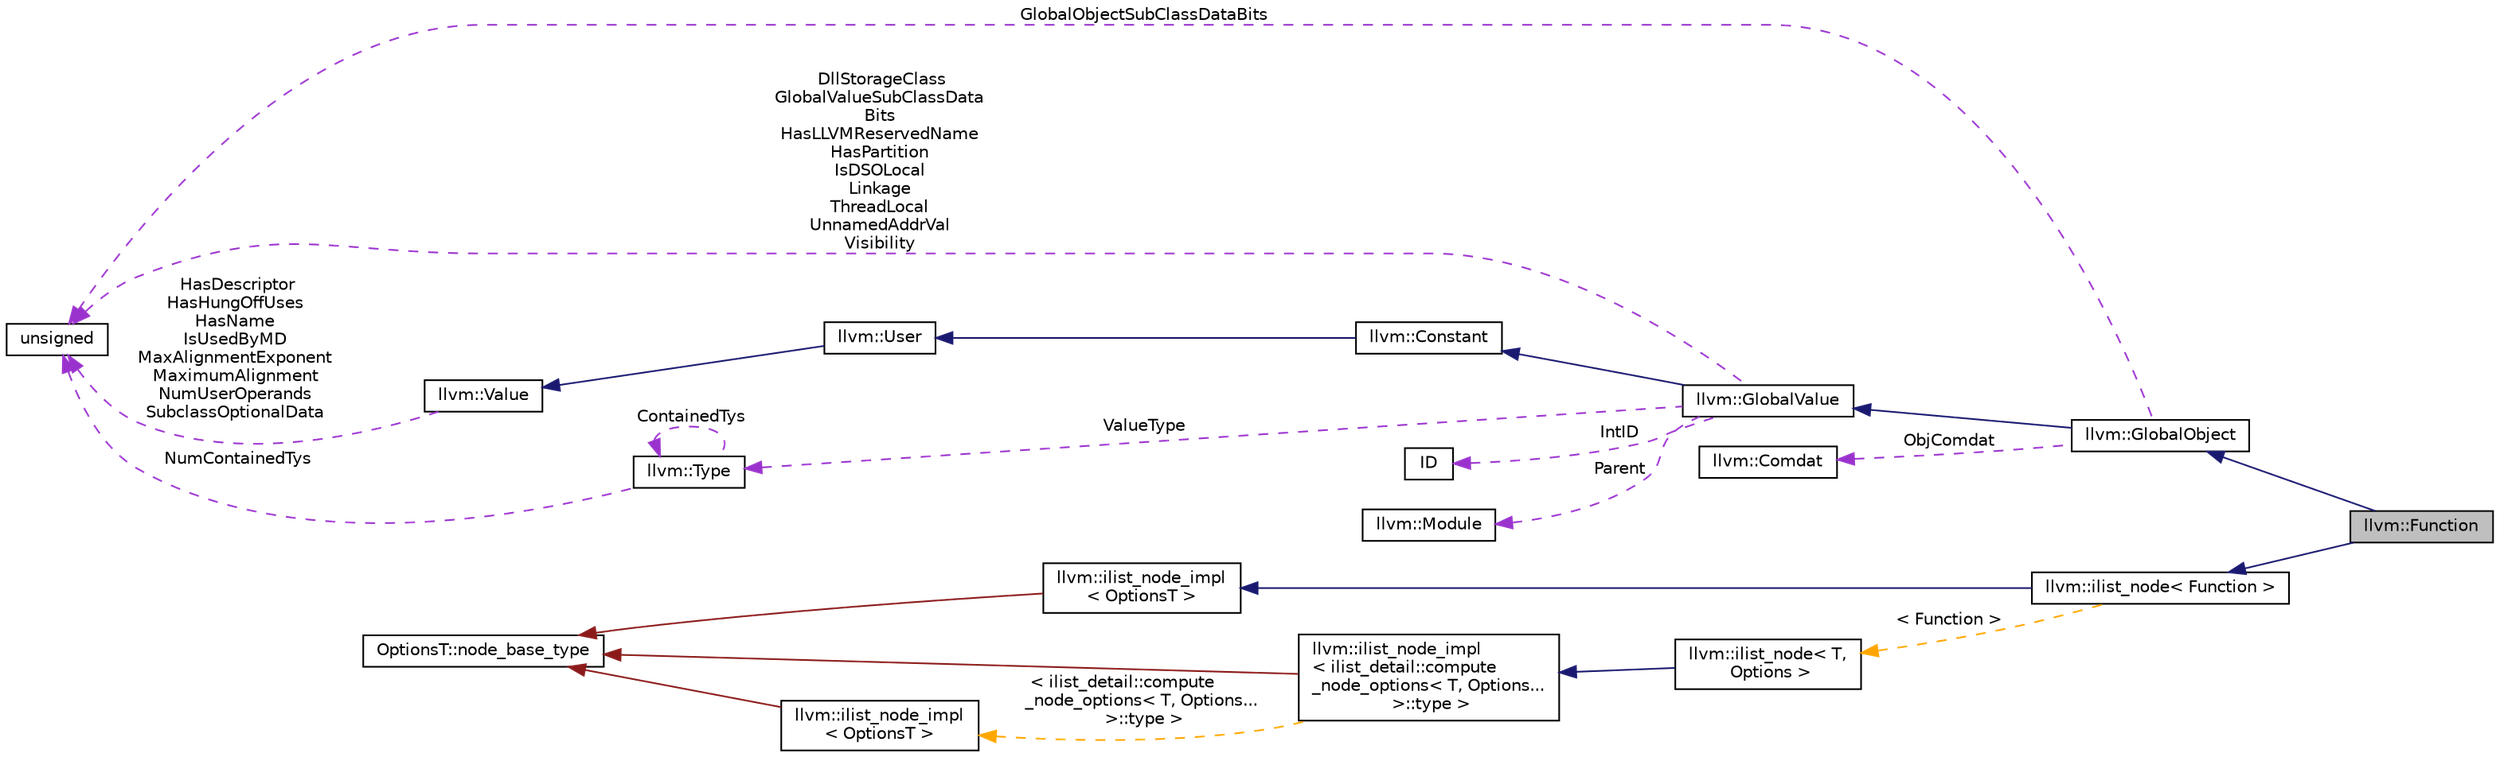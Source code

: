 digraph "llvm::Function"
{
 // LATEX_PDF_SIZE
  bgcolor="transparent";
  edge [fontname="Helvetica",fontsize="10",labelfontname="Helvetica",labelfontsize="10"];
  node [fontname="Helvetica",fontsize="10",shape="box"];
  rankdir="LR";
  Node1 [label="llvm::Function",height=0.2,width=0.4,color="black", fillcolor="grey75", style="filled", fontcolor="black",tooltip=" "];
  Node2 -> Node1 [dir="back",color="midnightblue",fontsize="10",style="solid",fontname="Helvetica"];
  Node2 [label="llvm::GlobalObject",height=0.2,width=0.4,color="black",URL="$classllvm_1_1GlobalObject.html",tooltip=" "];
  Node3 -> Node2 [dir="back",color="midnightblue",fontsize="10",style="solid",fontname="Helvetica"];
  Node3 [label="llvm::GlobalValue",height=0.2,width=0.4,color="black",URL="$classllvm_1_1GlobalValue.html",tooltip=" "];
  Node4 -> Node3 [dir="back",color="midnightblue",fontsize="10",style="solid",fontname="Helvetica"];
  Node4 [label="llvm::Constant",height=0.2,width=0.4,color="black",URL="$classllvm_1_1Constant.html",tooltip="This is an important base class in LLVM."];
  Node5 -> Node4 [dir="back",color="midnightblue",fontsize="10",style="solid",fontname="Helvetica"];
  Node5 [label="llvm::User",height=0.2,width=0.4,color="black",URL="$classllvm_1_1User.html",tooltip=" "];
  Node6 -> Node5 [dir="back",color="midnightblue",fontsize="10",style="solid",fontname="Helvetica"];
  Node6 [label="llvm::Value",height=0.2,width=0.4,color="black",URL="$classllvm_1_1Value.html",tooltip="LLVM Value Representation."];
  Node7 -> Node6 [dir="back",color="darkorchid3",fontsize="10",style="dashed",label=" HasDescriptor\nHasHungOffUses\nHasName\nIsUsedByMD\nMaxAlignmentExponent\nMaximumAlignment\nNumUserOperands\nSubclassOptionalData" ,fontname="Helvetica"];
  Node7 [label="unsigned",height=0.2,width=0.4,color="black",URL="$classunsigned.html",tooltip=" "];
  Node8 -> Node3 [dir="back",color="darkorchid3",fontsize="10",style="dashed",label=" ValueType" ,fontname="Helvetica"];
  Node8 [label="llvm::Type",height=0.2,width=0.4,color="black",URL="$classllvm_1_1Type.html",tooltip="The instances of the Type class are immutable: once they are created, they are never changed."];
  Node7 -> Node8 [dir="back",color="darkorchid3",fontsize="10",style="dashed",label=" NumContainedTys" ,fontname="Helvetica"];
  Node8 -> Node8 [dir="back",color="darkorchid3",fontsize="10",style="dashed",label=" ContainedTys" ,fontname="Helvetica"];
  Node7 -> Node3 [dir="back",color="darkorchid3",fontsize="10",style="dashed",label=" DllStorageClass\nGlobalValueSubClassData\lBits\nHasLLVMReservedName\nHasPartition\nIsDSOLocal\nLinkage\nThreadLocal\nUnnamedAddrVal\nVisibility" ,fontname="Helvetica"];
  Node9 -> Node3 [dir="back",color="darkorchid3",fontsize="10",style="dashed",label=" IntID" ,fontname="Helvetica"];
  Node9 [label="ID",height=0.2,width=0.4,color="black",tooltip=" "];
  Node10 -> Node3 [dir="back",color="darkorchid3",fontsize="10",style="dashed",label=" Parent" ,fontname="Helvetica"];
  Node10 [label="llvm::Module",height=0.2,width=0.4,color="black",URL="$classllvm_1_1Module.html",tooltip="A Module instance is used to store all the information related to an LLVM module."];
  Node11 -> Node2 [dir="back",color="darkorchid3",fontsize="10",style="dashed",label=" ObjComdat" ,fontname="Helvetica"];
  Node11 [label="llvm::Comdat",height=0.2,width=0.4,color="black",URL="$classllvm_1_1Comdat.html",tooltip=" "];
  Node7 -> Node2 [dir="back",color="darkorchid3",fontsize="10",style="dashed",label=" GlobalObjectSubClassDataBits" ,fontname="Helvetica"];
  Node12 -> Node1 [dir="back",color="midnightblue",fontsize="10",style="solid",fontname="Helvetica"];
  Node12 [label="llvm::ilist_node\< Function \>",height=0.2,width=0.4,color="black",URL="$classllvm_1_1ilist__node.html",tooltip=" "];
  Node13 -> Node12 [dir="back",color="midnightblue",fontsize="10",style="solid",fontname="Helvetica"];
  Node13 [label="llvm::ilist_node_impl\l\< OptionsT \>",height=0.2,width=0.4,color="black",URL="$classllvm_1_1ilist__node__impl.html",tooltip="Implementation for an ilist node."];
  Node14 -> Node13 [dir="back",color="firebrick4",fontsize="10",style="solid",fontname="Helvetica"];
  Node14 [label="OptionsT::node_base_type",height=0.2,width=0.4,color="black",tooltip=" "];
  Node15 -> Node12 [dir="back",color="orange",fontsize="10",style="dashed",label=" \< Function \>" ,fontname="Helvetica"];
  Node15 [label="llvm::ilist_node\< T,\l Options \>",height=0.2,width=0.4,color="black",URL="$classllvm_1_1ilist__node.html",tooltip=" "];
  Node16 -> Node15 [dir="back",color="midnightblue",fontsize="10",style="solid",fontname="Helvetica"];
  Node16 [label="llvm::ilist_node_impl\l\< ilist_detail::compute\l_node_options\< T, Options...\l \>::type \>",height=0.2,width=0.4,color="black",URL="$classllvm_1_1ilist__node__impl.html",tooltip=" "];
  Node14 -> Node16 [dir="back",color="firebrick4",fontsize="10",style="solid",fontname="Helvetica"];
  Node17 -> Node16 [dir="back",color="orange",fontsize="10",style="dashed",label=" \< ilist_detail::compute\l_node_options\< T, Options...\l \>::type \>" ,fontname="Helvetica"];
  Node17 [label="llvm::ilist_node_impl\l\< OptionsT \>",height=0.2,width=0.4,color="black",URL="$classllvm_1_1ilist__node__impl.html",tooltip="Implementation for an ilist node."];
  Node14 -> Node17 [dir="back",color="firebrick4",fontsize="10",style="solid",fontname="Helvetica"];
}
